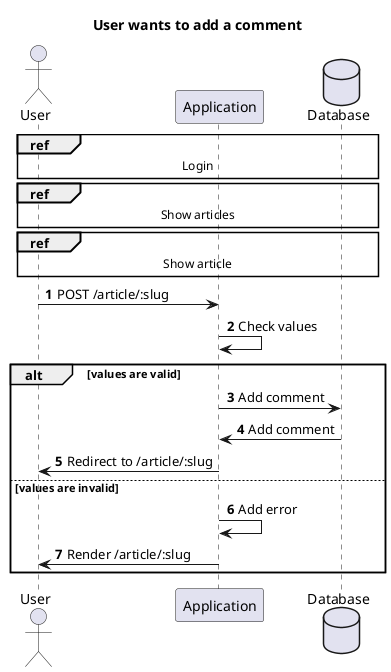 @startuml
autonumber
title       User wants to add a comment
actor       User
participant Application
database    Database

ref over User, Application, Database: Login
ref over User, Application, Database: Show articles
ref over User, Application, Database: Show article

User -> Application: POST /article/:slug
Application -> Application: Check values
alt values are valid
    Application -> Database: Add comment
    Database -> Application: Add comment
    Application -> User: Redirect to /article/:slug
else values are invalid
    Application -> Application: Add error
    Application -> User: Render /article/:slug
end

@enduml
